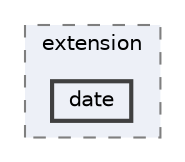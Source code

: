 digraph "/home/jam/Research/IRES-2025/dev/src/llm-scripts/testing/hypothesis-testing/hyp-env/lib/python3.12/site-packages/pandas/tests/extension/date"
{
 // LATEX_PDF_SIZE
  bgcolor="transparent";
  edge [fontname=Helvetica,fontsize=10,labelfontname=Helvetica,labelfontsize=10];
  node [fontname=Helvetica,fontsize=10,shape=box,height=0.2,width=0.4];
  compound=true
  subgraph clusterdir_bbd50dc9e210261e1cfc2152d845d897 {
    graph [ bgcolor="#edf0f7", pencolor="grey50", label="extension", fontname=Helvetica,fontsize=10 style="filled,dashed", URL="dir_bbd50dc9e210261e1cfc2152d845d897.html",tooltip=""]
  dir_87caa2e9c3e6589545e7230af4956a7e [label="date", fillcolor="#edf0f7", color="grey25", style="filled,bold", URL="dir_87caa2e9c3e6589545e7230af4956a7e.html",tooltip=""];
  }
}
